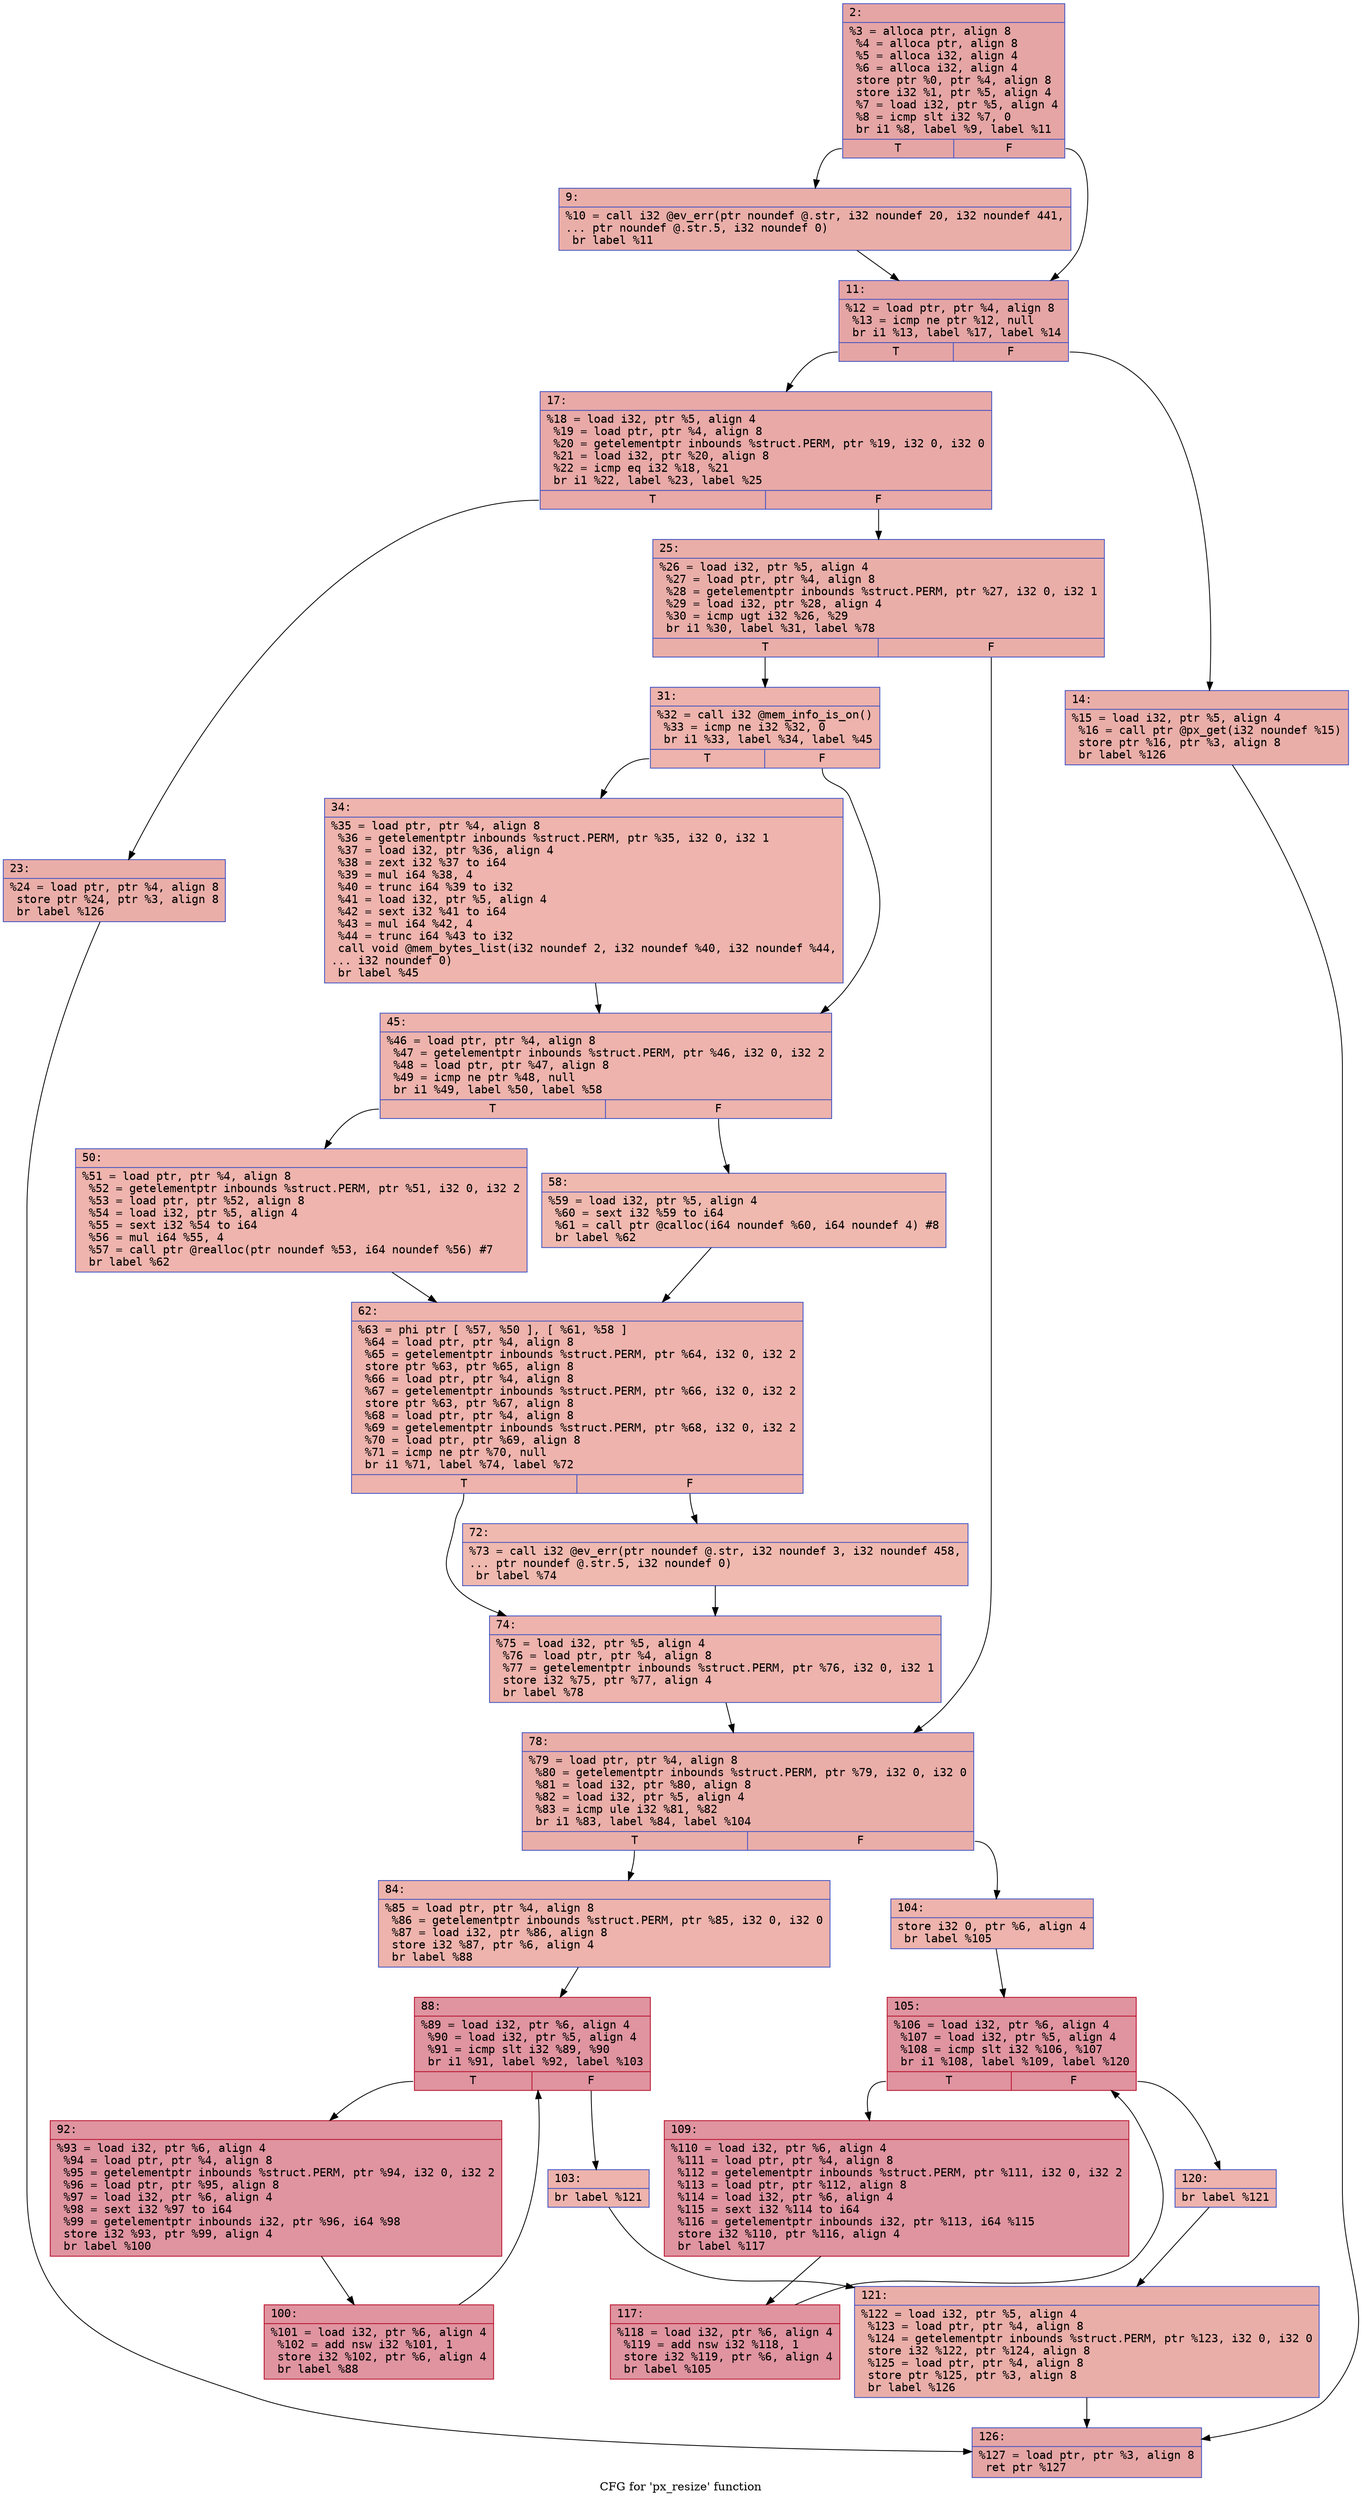digraph "CFG for 'px_resize' function" {
	label="CFG for 'px_resize' function";

	Node0x600003091220 [shape=record,color="#3d50c3ff", style=filled, fillcolor="#c5333470" fontname="Courier",label="{2:\l|  %3 = alloca ptr, align 8\l  %4 = alloca ptr, align 8\l  %5 = alloca i32, align 4\l  %6 = alloca i32, align 4\l  store ptr %0, ptr %4, align 8\l  store i32 %1, ptr %5, align 4\l  %7 = load i32, ptr %5, align 4\l  %8 = icmp slt i32 %7, 0\l  br i1 %8, label %9, label %11\l|{<s0>T|<s1>F}}"];
	Node0x600003091220:s0 -> Node0x600003091400[tooltip="2 -> 9\nProbability 37.50%" ];
	Node0x600003091220:s1 -> Node0x600003091450[tooltip="2 -> 11\nProbability 62.50%" ];
	Node0x600003091400 [shape=record,color="#3d50c3ff", style=filled, fillcolor="#d0473d70" fontname="Courier",label="{9:\l|  %10 = call i32 @ev_err(ptr noundef @.str, i32 noundef 20, i32 noundef 441,\l... ptr noundef @.str.5, i32 noundef 0)\l  br label %11\l}"];
	Node0x600003091400 -> Node0x600003091450[tooltip="9 -> 11\nProbability 100.00%" ];
	Node0x600003091450 [shape=record,color="#3d50c3ff", style=filled, fillcolor="#c5333470" fontname="Courier",label="{11:\l|  %12 = load ptr, ptr %4, align 8\l  %13 = icmp ne ptr %12, null\l  br i1 %13, label %17, label %14\l|{<s0>T|<s1>F}}"];
	Node0x600003091450:s0 -> Node0x6000030914f0[tooltip="11 -> 17\nProbability 62.50%" ];
	Node0x600003091450:s1 -> Node0x6000030914a0[tooltip="11 -> 14\nProbability 37.50%" ];
	Node0x6000030914a0 [shape=record,color="#3d50c3ff", style=filled, fillcolor="#d0473d70" fontname="Courier",label="{14:\l|  %15 = load i32, ptr %5, align 4\l  %16 = call ptr @px_get(i32 noundef %15)\l  store ptr %16, ptr %3, align 8\l  br label %126\l}"];
	Node0x6000030914a0 -> Node0x600003091c20[tooltip="14 -> 126\nProbability 100.00%" ];
	Node0x6000030914f0 [shape=record,color="#3d50c3ff", style=filled, fillcolor="#ca3b3770" fontname="Courier",label="{17:\l|  %18 = load i32, ptr %5, align 4\l  %19 = load ptr, ptr %4, align 8\l  %20 = getelementptr inbounds %struct.PERM, ptr %19, i32 0, i32 0\l  %21 = load i32, ptr %20, align 8\l  %22 = icmp eq i32 %18, %21\l  br i1 %22, label %23, label %25\l|{<s0>T|<s1>F}}"];
	Node0x6000030914f0:s0 -> Node0x600003091540[tooltip="17 -> 23\nProbability 50.00%" ];
	Node0x6000030914f0:s1 -> Node0x600003091590[tooltip="17 -> 25\nProbability 50.00%" ];
	Node0x600003091540 [shape=record,color="#3d50c3ff", style=filled, fillcolor="#d0473d70" fontname="Courier",label="{23:\l|  %24 = load ptr, ptr %4, align 8\l  store ptr %24, ptr %3, align 8\l  br label %126\l}"];
	Node0x600003091540 -> Node0x600003091c20[tooltip="23 -> 126\nProbability 100.00%" ];
	Node0x600003091590 [shape=record,color="#3d50c3ff", style=filled, fillcolor="#d0473d70" fontname="Courier",label="{25:\l|  %26 = load i32, ptr %5, align 4\l  %27 = load ptr, ptr %4, align 8\l  %28 = getelementptr inbounds %struct.PERM, ptr %27, i32 0, i32 1\l  %29 = load i32, ptr %28, align 4\l  %30 = icmp ugt i32 %26, %29\l  br i1 %30, label %31, label %78\l|{<s0>T|<s1>F}}"];
	Node0x600003091590:s0 -> Node0x6000030915e0[tooltip="25 -> 31\nProbability 50.00%" ];
	Node0x600003091590:s1 -> Node0x600003091860[tooltip="25 -> 78\nProbability 50.00%" ];
	Node0x6000030915e0 [shape=record,color="#3d50c3ff", style=filled, fillcolor="#d6524470" fontname="Courier",label="{31:\l|  %32 = call i32 @mem_info_is_on()\l  %33 = icmp ne i32 %32, 0\l  br i1 %33, label %34, label %45\l|{<s0>T|<s1>F}}"];
	Node0x6000030915e0:s0 -> Node0x600003091630[tooltip="31 -> 34\nProbability 62.50%" ];
	Node0x6000030915e0:s1 -> Node0x600003091680[tooltip="31 -> 45\nProbability 37.50%" ];
	Node0x600003091630 [shape=record,color="#3d50c3ff", style=filled, fillcolor="#d8564670" fontname="Courier",label="{34:\l|  %35 = load ptr, ptr %4, align 8\l  %36 = getelementptr inbounds %struct.PERM, ptr %35, i32 0, i32 1\l  %37 = load i32, ptr %36, align 4\l  %38 = zext i32 %37 to i64\l  %39 = mul i64 %38, 4\l  %40 = trunc i64 %39 to i32\l  %41 = load i32, ptr %5, align 4\l  %42 = sext i32 %41 to i64\l  %43 = mul i64 %42, 4\l  %44 = trunc i64 %43 to i32\l  call void @mem_bytes_list(i32 noundef 2, i32 noundef %40, i32 noundef %44,\l... i32 noundef 0)\l  br label %45\l}"];
	Node0x600003091630 -> Node0x600003091680[tooltip="34 -> 45\nProbability 100.00%" ];
	Node0x600003091680 [shape=record,color="#3d50c3ff", style=filled, fillcolor="#d6524470" fontname="Courier",label="{45:\l|  %46 = load ptr, ptr %4, align 8\l  %47 = getelementptr inbounds %struct.PERM, ptr %46, i32 0, i32 2\l  %48 = load ptr, ptr %47, align 8\l  %49 = icmp ne ptr %48, null\l  br i1 %49, label %50, label %58\l|{<s0>T|<s1>F}}"];
	Node0x600003091680:s0 -> Node0x6000030916d0[tooltip="45 -> 50\nProbability 62.50%" ];
	Node0x600003091680:s1 -> Node0x600003091720[tooltip="45 -> 58\nProbability 37.50%" ];
	Node0x6000030916d0 [shape=record,color="#3d50c3ff", style=filled, fillcolor="#d8564670" fontname="Courier",label="{50:\l|  %51 = load ptr, ptr %4, align 8\l  %52 = getelementptr inbounds %struct.PERM, ptr %51, i32 0, i32 2\l  %53 = load ptr, ptr %52, align 8\l  %54 = load i32, ptr %5, align 4\l  %55 = sext i32 %54 to i64\l  %56 = mul i64 %55, 4\l  %57 = call ptr @realloc(ptr noundef %53, i64 noundef %56) #7\l  br label %62\l}"];
	Node0x6000030916d0 -> Node0x600003091770[tooltip="50 -> 62\nProbability 100.00%" ];
	Node0x600003091720 [shape=record,color="#3d50c3ff", style=filled, fillcolor="#de614d70" fontname="Courier",label="{58:\l|  %59 = load i32, ptr %5, align 4\l  %60 = sext i32 %59 to i64\l  %61 = call ptr @calloc(i64 noundef %60, i64 noundef 4) #8\l  br label %62\l}"];
	Node0x600003091720 -> Node0x600003091770[tooltip="58 -> 62\nProbability 100.00%" ];
	Node0x600003091770 [shape=record,color="#3d50c3ff", style=filled, fillcolor="#d6524470" fontname="Courier",label="{62:\l|  %63 = phi ptr [ %57, %50 ], [ %61, %58 ]\l  %64 = load ptr, ptr %4, align 8\l  %65 = getelementptr inbounds %struct.PERM, ptr %64, i32 0, i32 2\l  store ptr %63, ptr %65, align 8\l  %66 = load ptr, ptr %4, align 8\l  %67 = getelementptr inbounds %struct.PERM, ptr %66, i32 0, i32 2\l  store ptr %63, ptr %67, align 8\l  %68 = load ptr, ptr %4, align 8\l  %69 = getelementptr inbounds %struct.PERM, ptr %68, i32 0, i32 2\l  %70 = load ptr, ptr %69, align 8\l  %71 = icmp ne ptr %70, null\l  br i1 %71, label %74, label %72\l|{<s0>T|<s1>F}}"];
	Node0x600003091770:s0 -> Node0x600003091810[tooltip="62 -> 74\nProbability 62.50%" ];
	Node0x600003091770:s1 -> Node0x6000030917c0[tooltip="62 -> 72\nProbability 37.50%" ];
	Node0x6000030917c0 [shape=record,color="#3d50c3ff", style=filled, fillcolor="#de614d70" fontname="Courier",label="{72:\l|  %73 = call i32 @ev_err(ptr noundef @.str, i32 noundef 3, i32 noundef 458,\l... ptr noundef @.str.5, i32 noundef 0)\l  br label %74\l}"];
	Node0x6000030917c0 -> Node0x600003091810[tooltip="72 -> 74\nProbability 100.00%" ];
	Node0x600003091810 [shape=record,color="#3d50c3ff", style=filled, fillcolor="#d6524470" fontname="Courier",label="{74:\l|  %75 = load i32, ptr %5, align 4\l  %76 = load ptr, ptr %4, align 8\l  %77 = getelementptr inbounds %struct.PERM, ptr %76, i32 0, i32 1\l  store i32 %75, ptr %77, align 4\l  br label %78\l}"];
	Node0x600003091810 -> Node0x600003091860[tooltip="74 -> 78\nProbability 100.00%" ];
	Node0x600003091860 [shape=record,color="#3d50c3ff", style=filled, fillcolor="#d0473d70" fontname="Courier",label="{78:\l|  %79 = load ptr, ptr %4, align 8\l  %80 = getelementptr inbounds %struct.PERM, ptr %79, i32 0, i32 0\l  %81 = load i32, ptr %80, align 8\l  %82 = load i32, ptr %5, align 4\l  %83 = icmp ule i32 %81, %82\l  br i1 %83, label %84, label %104\l|{<s0>T|<s1>F}}"];
	Node0x600003091860:s0 -> Node0x6000030918b0[tooltip="78 -> 84\nProbability 50.00%" ];
	Node0x600003091860:s1 -> Node0x600003091a40[tooltip="78 -> 104\nProbability 50.00%" ];
	Node0x6000030918b0 [shape=record,color="#3d50c3ff", style=filled, fillcolor="#d6524470" fontname="Courier",label="{84:\l|  %85 = load ptr, ptr %4, align 8\l  %86 = getelementptr inbounds %struct.PERM, ptr %85, i32 0, i32 0\l  %87 = load i32, ptr %86, align 8\l  store i32 %87, ptr %6, align 4\l  br label %88\l}"];
	Node0x6000030918b0 -> Node0x600003091900[tooltip="84 -> 88\nProbability 100.00%" ];
	Node0x600003091900 [shape=record,color="#b70d28ff", style=filled, fillcolor="#b70d2870" fontname="Courier",label="{88:\l|  %89 = load i32, ptr %6, align 4\l  %90 = load i32, ptr %5, align 4\l  %91 = icmp slt i32 %89, %90\l  br i1 %91, label %92, label %103\l|{<s0>T|<s1>F}}"];
	Node0x600003091900:s0 -> Node0x600003091950[tooltip="88 -> 92\nProbability 96.88%" ];
	Node0x600003091900:s1 -> Node0x6000030919f0[tooltip="88 -> 103\nProbability 3.12%" ];
	Node0x600003091950 [shape=record,color="#b70d28ff", style=filled, fillcolor="#b70d2870" fontname="Courier",label="{92:\l|  %93 = load i32, ptr %6, align 4\l  %94 = load ptr, ptr %4, align 8\l  %95 = getelementptr inbounds %struct.PERM, ptr %94, i32 0, i32 2\l  %96 = load ptr, ptr %95, align 8\l  %97 = load i32, ptr %6, align 4\l  %98 = sext i32 %97 to i64\l  %99 = getelementptr inbounds i32, ptr %96, i64 %98\l  store i32 %93, ptr %99, align 4\l  br label %100\l}"];
	Node0x600003091950 -> Node0x6000030919a0[tooltip="92 -> 100\nProbability 100.00%" ];
	Node0x6000030919a0 [shape=record,color="#b70d28ff", style=filled, fillcolor="#b70d2870" fontname="Courier",label="{100:\l|  %101 = load i32, ptr %6, align 4\l  %102 = add nsw i32 %101, 1\l  store i32 %102, ptr %6, align 4\l  br label %88\l}"];
	Node0x6000030919a0 -> Node0x600003091900[tooltip="100 -> 88\nProbability 100.00%" ];
	Node0x6000030919f0 [shape=record,color="#3d50c3ff", style=filled, fillcolor="#d6524470" fontname="Courier",label="{103:\l|  br label %121\l}"];
	Node0x6000030919f0 -> Node0x600003091bd0[tooltip="103 -> 121\nProbability 100.00%" ];
	Node0x600003091a40 [shape=record,color="#3d50c3ff", style=filled, fillcolor="#d6524470" fontname="Courier",label="{104:\l|  store i32 0, ptr %6, align 4\l  br label %105\l}"];
	Node0x600003091a40 -> Node0x600003091a90[tooltip="104 -> 105\nProbability 100.00%" ];
	Node0x600003091a90 [shape=record,color="#b70d28ff", style=filled, fillcolor="#b70d2870" fontname="Courier",label="{105:\l|  %106 = load i32, ptr %6, align 4\l  %107 = load i32, ptr %5, align 4\l  %108 = icmp slt i32 %106, %107\l  br i1 %108, label %109, label %120\l|{<s0>T|<s1>F}}"];
	Node0x600003091a90:s0 -> Node0x600003091ae0[tooltip="105 -> 109\nProbability 96.88%" ];
	Node0x600003091a90:s1 -> Node0x600003091b80[tooltip="105 -> 120\nProbability 3.12%" ];
	Node0x600003091ae0 [shape=record,color="#b70d28ff", style=filled, fillcolor="#b70d2870" fontname="Courier",label="{109:\l|  %110 = load i32, ptr %6, align 4\l  %111 = load ptr, ptr %4, align 8\l  %112 = getelementptr inbounds %struct.PERM, ptr %111, i32 0, i32 2\l  %113 = load ptr, ptr %112, align 8\l  %114 = load i32, ptr %6, align 4\l  %115 = sext i32 %114 to i64\l  %116 = getelementptr inbounds i32, ptr %113, i64 %115\l  store i32 %110, ptr %116, align 4\l  br label %117\l}"];
	Node0x600003091ae0 -> Node0x600003091b30[tooltip="109 -> 117\nProbability 100.00%" ];
	Node0x600003091b30 [shape=record,color="#b70d28ff", style=filled, fillcolor="#b70d2870" fontname="Courier",label="{117:\l|  %118 = load i32, ptr %6, align 4\l  %119 = add nsw i32 %118, 1\l  store i32 %119, ptr %6, align 4\l  br label %105\l}"];
	Node0x600003091b30 -> Node0x600003091a90[tooltip="117 -> 105\nProbability 100.00%" ];
	Node0x600003091b80 [shape=record,color="#3d50c3ff", style=filled, fillcolor="#d6524470" fontname="Courier",label="{120:\l|  br label %121\l}"];
	Node0x600003091b80 -> Node0x600003091bd0[tooltip="120 -> 121\nProbability 100.00%" ];
	Node0x600003091bd0 [shape=record,color="#3d50c3ff", style=filled, fillcolor="#d0473d70" fontname="Courier",label="{121:\l|  %122 = load i32, ptr %5, align 4\l  %123 = load ptr, ptr %4, align 8\l  %124 = getelementptr inbounds %struct.PERM, ptr %123, i32 0, i32 0\l  store i32 %122, ptr %124, align 8\l  %125 = load ptr, ptr %4, align 8\l  store ptr %125, ptr %3, align 8\l  br label %126\l}"];
	Node0x600003091bd0 -> Node0x600003091c20[tooltip="121 -> 126\nProbability 100.00%" ];
	Node0x600003091c20 [shape=record,color="#3d50c3ff", style=filled, fillcolor="#c5333470" fontname="Courier",label="{126:\l|  %127 = load ptr, ptr %3, align 8\l  ret ptr %127\l}"];
}
